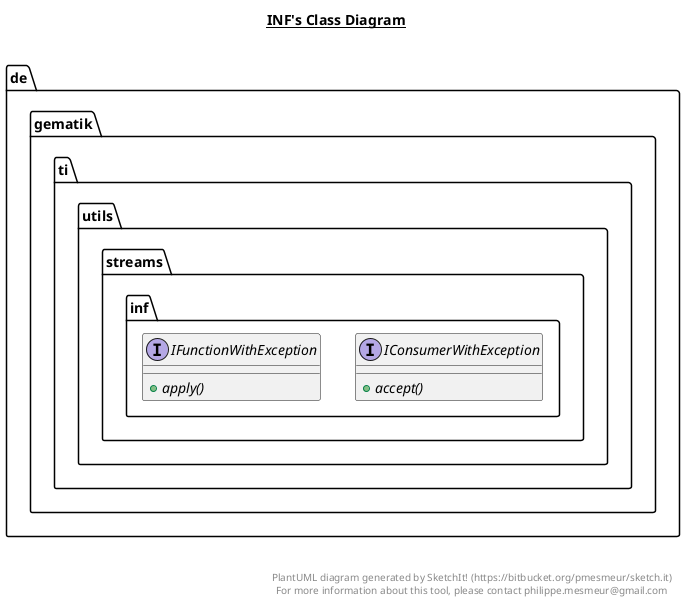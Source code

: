 @startuml

title __INF's Class Diagram__\n

  namespace de.gematik.ti.utils.streams {
    namespace inf {
      interface de.gematik.ti.utils.streams.inf.IConsumerWithException {
          {abstract} + accept()
      }
    }
  }
  

  namespace de.gematik.ti.utils.streams {
    namespace inf {
      interface de.gematik.ti.utils.streams.inf.IFunctionWithException {
          {abstract} + apply()
      }
    }
  }
  



right footer


PlantUML diagram generated by SketchIt! (https://bitbucket.org/pmesmeur/sketch.it)
For more information about this tool, please contact philippe.mesmeur@gmail.com
endfooter

@enduml
